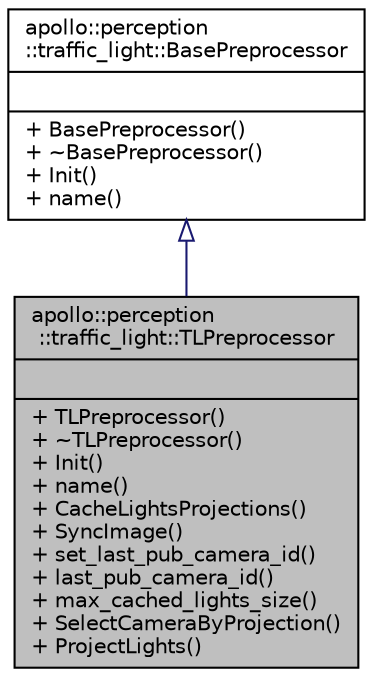 digraph "apollo::perception::traffic_light::TLPreprocessor"
{
  edge [fontname="Helvetica",fontsize="10",labelfontname="Helvetica",labelfontsize="10"];
  node [fontname="Helvetica",fontsize="10",shape=record];
  Node1 [label="{apollo::perception\l::traffic_light::TLPreprocessor\n||+ TLPreprocessor()\l+ ~TLPreprocessor()\l+ Init()\l+ name()\l+ CacheLightsProjections()\l+ SyncImage()\l+ set_last_pub_camera_id()\l+ last_pub_camera_id()\l+ max_cached_lights_size()\l+ SelectCameraByProjection()\l+ ProjectLights()\l}",height=0.2,width=0.4,color="black", fillcolor="grey75", style="filled" fontcolor="black"];
  Node2 -> Node1 [dir="back",color="midnightblue",fontsize="10",style="solid",arrowtail="onormal",fontname="Helvetica"];
  Node2 [label="{apollo::perception\l::traffic_light::BasePreprocessor\n||+ BasePreprocessor()\l+ ~BasePreprocessor()\l+ Init()\l+ name()\l}",height=0.2,width=0.4,color="black", fillcolor="white", style="filled",URL="$classapollo_1_1perception_1_1traffic__light_1_1BasePreprocessor.html"];
}
